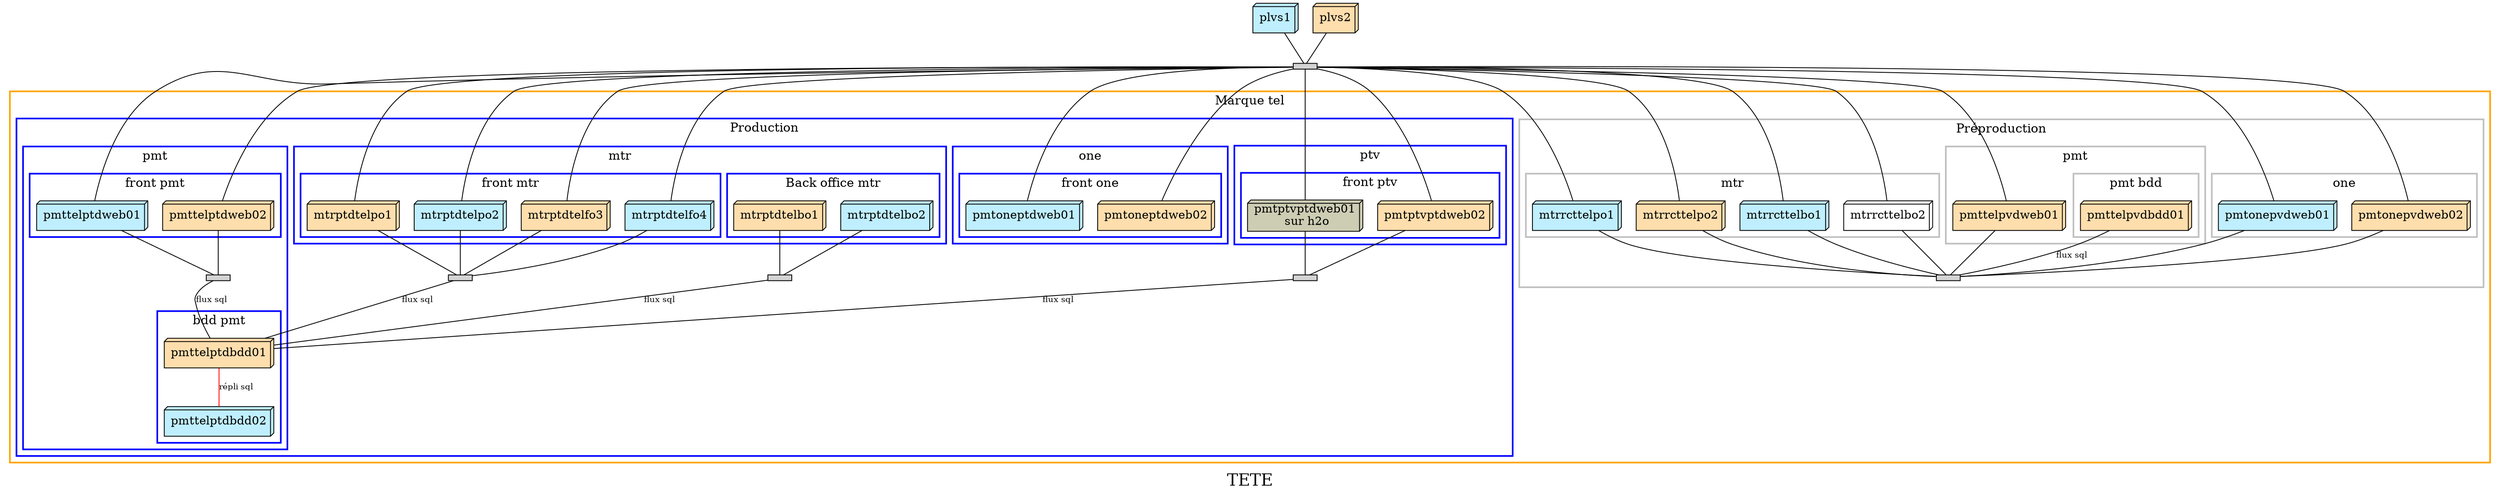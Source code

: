 digraph G {
    style=bold;
    label="TETE"
    fontsize = 20
    labelfloat = True

    # impair : CT : lightblue1
    # pair : EK : navajowhite1
    # h20 : lightyellow3

    "connect0000" [shape=rectangle,style=filled,label="",height=.1,width=.4] ;
    plvs1 [shape = box3d, style=filled, fillcolor="lightblue1" ]
    plvs2 [shape = box3d, style=filled, fillcolor="navajowhite1" ]
    plvs1 -> "connect0000" [dir=none, shape=rectangle,style=filled,label="",height=.1,width=.4] ;
    plvs2 -> "connect0000" [dir=none, shape=rectangle,style=filled,label="",height=.1,width=.4] ;
    connect0000 -> pmttelptdweb01 [ dir=none, weight=1 ] ;
    connect0000 -> pmttelptdweb02 [ dir=none, weight=1 ] ;

    connect0000 -> mtrptdtelpo1 [ dir=none, weight=1 ] ;
    connect0000 -> mtrptdtelpo2 [ dir=none, weight=1 ] ;
    connect0000 -> mtrptdtelfo3 [ dir=none, weight=1 ] ;
    connect0000 -> mtrptdtelfo4 [ dir=none, weight=1 ] ;

    connect0000 -> mtrrcttelpo1 [ dir=none, weight=1 ] ;
    connect0000 -> mtrrcttelpo2 [ dir=none, weight=1 ] ;
    connect0000 -> mtrrcttelbo1 [ dir=none, weight=1 ] ;
    connect0000 -> mtrrcttelbo2 [ dir=none, weight=1 ] ;

    connect0000 -> pmtoneptdweb01 [ dir=none, weight=1 ] ;
    connect0000 -> pmtoneptdweb02 [ dir=none, weight=1 ] ;

    connect0000 -> pmttelpvdweb01 [ dir=none, weight=1 ] ;

    connect0000 -> pmtonepvdweb01 [ dir=none, weight=1 ] ;
    connect0000 -> pmtonepvdweb02 [ dir=none, weight=1 ] ;

    connect0000 -> pmtptvptdweb01 [ dir=none, weight=1 ] ;
    connect0000 -> pmtptvptdweb02 [ dir=none, weight=1 ] ;

    subgraph cluster_tel {
        label = "Marque tel";
        color = orange;
        fontsize = 15
        
        subgraph cluster_tel_prod {
            label = "Production";
            color = blue;

            "connect0002" [shape=rectangle,style=filled,label="",height=.1,width=.4] ;
            mtrptdtelpo1  -> "connect0002" [ dir=none, weight=1 ] ;
            mtrptdtelpo2  -> "connect0002" [ dir=none, weight=1 ] ;
            mtrptdtelfo3  -> "connect0002" [ dir=none, weight=1 ] ;
            mtrptdtelfo4  -> "connect0002" [ dir=none, weight=1 ] ;
            "connect0002" -> pmttelptdbdd01 [ dir=none, fontsize = 10, label = "flux sql" ]

            connect0003 [shape=rectangle,style=filled,label="",height=.1,width=.4] ;
            mtrptdtelbo1 -> "connect0003" [ dir=none, weight=1 ] ;
            mtrptdtelbo2 -> "connect0003" [ dir=none, weight=1 ] ;
            connect0003 -> pmttelptdbdd01 [ dir=none, fontsize = 10, label = "flux sql" ]

            connect0005 [shape=rectangle,style=filled,label="",height=.1,width=.4] ;
            pmtptvptdweb01 -> "connect0005" [ dir=none, weight=1 ] ;
            pmtptvptdweb02 -> "connect0005" [ dir=none, weight=1 ] ;
            connect0005 -> pmttelptdbdd01 [ dir=none, fontsize = 10, label = "flux sql" ]

            subgraph cluster_tel_pmt_prod {
                label = "pmt";
                color = blue;

                "connect0001" [shape=rectangle,style=filled,label="",height=.1,width=.4] ;
                pmttelptdweb01  -> "connect0001" [ dir=none, weight=1 ] ;
                pmttelptdweb02  -> "connect0001" [ dir=none, weight=1 ] ;
                "connect0001" -> pmttelptdbdd01 [ dir=none, fontsize = 10, label = "flux sql" ]
                pmttelptdbdd01 -> pmttelptdbdd02 [ dir=none, fontsize = 10, color=red, label = "répli sql" ]

                subgraph cluster_tel_pmt_prod_fr {
                    label = "front pmt";
                    pmttelptdweb01 [ shape = box3d, style=filled, fillcolor="lightblue1" ] 
                    pmttelptdweb02 [ shape = box3d, style=filled, fillcolor="navajowhite1" ]
                 }

                subgraph cluster_tel_prod_pmt_bdd {
                    label = "bdd pmt";
                    pmttelptdbdd01 [ shape = box3d, style=filled, fillcolor="navajowhite1" ]
                    pmttelptdbdd02 [ shape = box3d, style=filled, fillcolor="lightblue1" ]
                }
            }


            subgraph cluster_tel_mtr_prod {
                label = "mtr";
                
                subgraph cluster_tel_mtr_prod_fr {
                    label = "front mtr";
                    mtrptdtelpo1 [ shape = box3d, style=filled, fillcolor="navajowhite1" ] ;
                    mtrptdtelpo2 [ shape = box3d, style=filled, fillcolor="lightblue1" ] ;
                    mtrptdtelfo3 [ shape = box3d, style=filled, fillcolor="navajowhite1" ] ;
                    mtrptdtelfo4 [ shape = box3d, style=filled, fillcolor="lightblue1" ] ;
                }

                subgraph cluster_tel_mtr_prod_bo {
                    label = "Back office mtr";
                    mtrptdtelbo1 [ shape = box3d, style=filled, fillcolor="navajowhite1" ] 
                    mtrptdtelbo2 [ shape = box3d, style=filled, fillcolor="lightblue1" ]
                }
            }

            subgraph cluster_tel_one_prod {
                label = "one";
                
                subgraph cluster_tel_one_fr {
                    label = "front one";
                    pmtoneptdweb01 [ shape = box3d, style=filled, fillcolor="lightblue1" ] 
                    pmtoneptdweb02 [ shape = box3d, style=filled, fillcolor="navajowhite1" ]
                }
            }
            subgraph cluster_tel_ptv_prod {
                label = "ptv";
                
                subgraph cluster_tel_ptv_fr {
                    label = "front ptv";
                    # sur h2op051
                    pmtptvptdweb01 [ shape = box3d, style=filled, fillcolor="lightyellow3", label="pmtptvptdweb01\n sur h2o" ] 
                    pmtptvptdweb02 [ shape = box3d, style=filled, fillcolor="navajowhite1" ]
                }
            }
        }


         subgraph cluster_tel_preprod {
            label = "Préproduction";
            color = grey;

            "connect0004" [shape=rectangle,style=filled,label="",height=.1,width=.4] ;
            pmttelpvdweb01  -> "connect0004" [ dir=none, weight=1 ] ;
            mtrrcttelpo1  -> "connect0004" [ dir=none, weight=1 ] ;
            mtrrcttelpo2  -> "connect0004" [ dir=none, weight=1 ] ;
            mtrrcttelbo1  -> "connect0004" [ dir=none, weight=1 ] ;
            mtrrcttelbo2  -> "connect0004" [ dir=none, weight=1 ] ;
            pmtonepvdweb01  -> "connect0004" [ dir=none, weight=1 ] ;
            pmtonepvdweb02  -> "connect0004" [ dir=none, weight=1 ] ;
            "connect0004" -> pmttelpvdbdd01 [ dir=none, fontsize = 10, label = "flux sql" ]

            subgraph cluster_tel_pmt_preprod {
                label = "pmt";
                color = grey;
                pmttelpvdweb01 [ shape = box3d, style=filled, fillcolor="navajowhite1" ];
                subgraph cluster_tel_pmt_preprod_bdd {
                    label = "pmt bdd";
                    color = grey;
                    pmttelpvdbdd01 [ shape = box3d, style=filled, fillcolor="navajowhite1" ];
                }
            }
         
            subgraph cluster_tel_mtr_preprod {
                label = "mtr";
                color = grey;
                mtrrcttelpo1 [ shape = box3d, style=filled, fillcolor="lightblue1" ];
                mtrrcttelpo2 [ shape = box3d, style=filled, fillcolor="navajowhite1" ];
                mtrrcttelbo1 [ shape = box3d, style=filled, fillcolor="lightblue1" ];
                # ??? ckoa
                mtrrcttelbo2 [ shape = box3d ];
            }
            subgraph cluster_tel_one_preprod {
                label = "one";
                color = grey;
                pmtonepvdweb01 [ shape = box3d, style=filled, fillcolor="lightblue1" ];
                pmtonepvdweb02 [ shape = box3d, style=filled, fillcolor="navajowhite1" ];
            }
        }
    }
}
